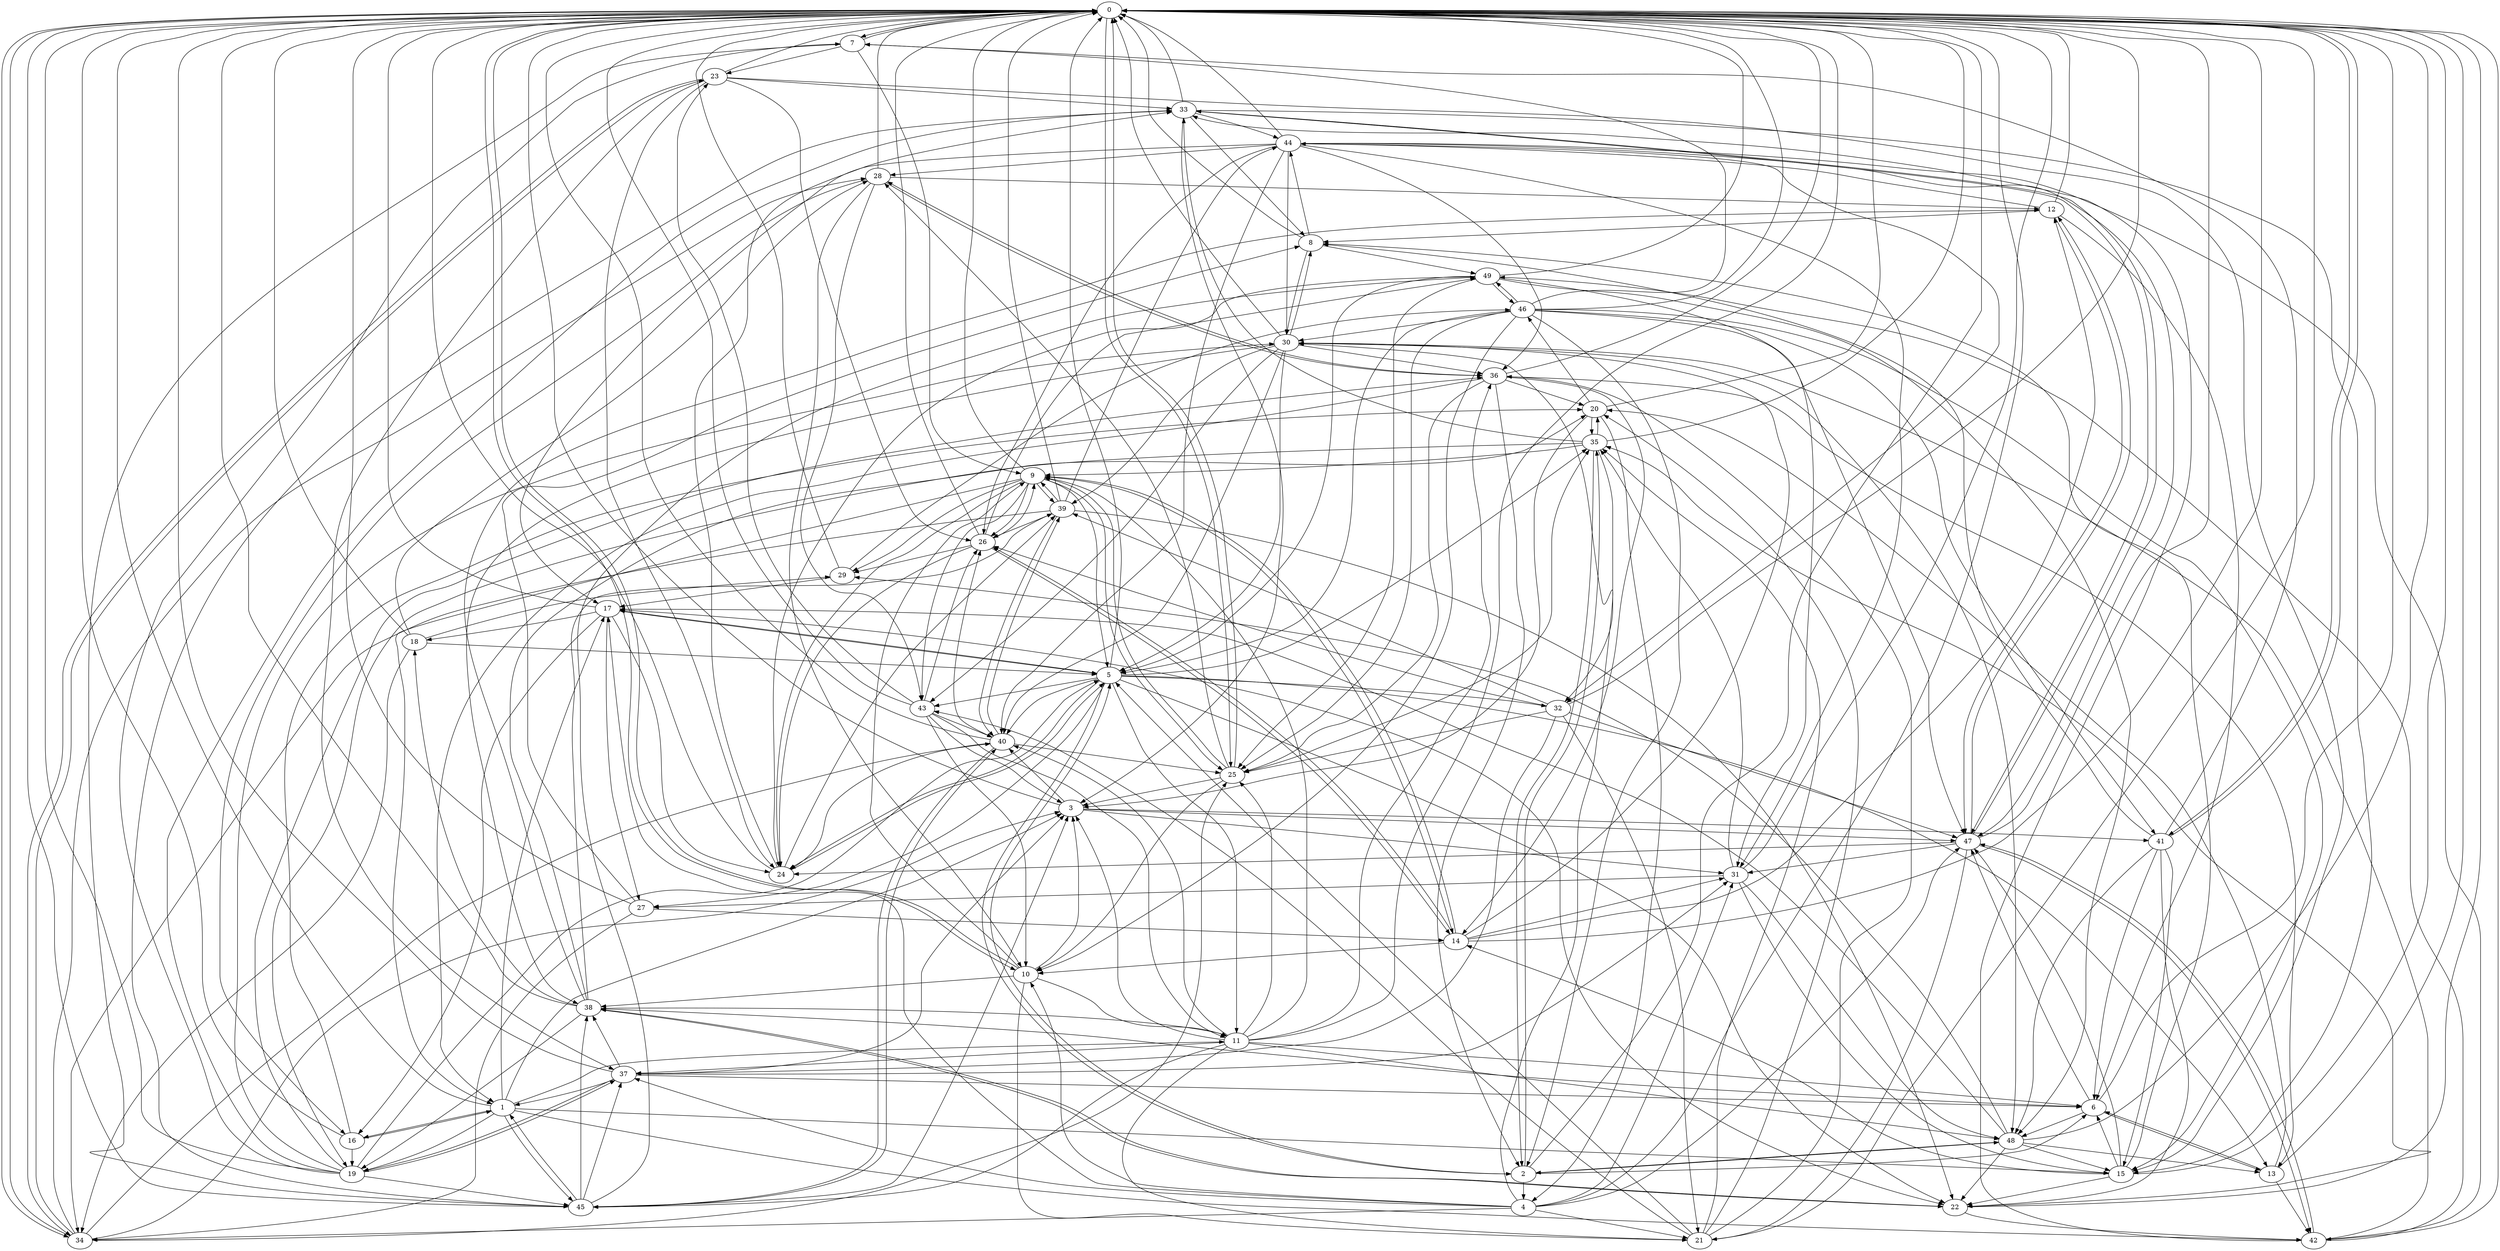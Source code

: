 strict digraph "" {
	0	 [component_delay=3];
	7	 [component_delay=3];
	0 -> 7	 [wire_delay=1];
	10	 [component_delay=3];
	0 -> 10	 [wire_delay=1];
	25	 [component_delay=3];
	0 -> 25	 [wire_delay=1];
	34	 [component_delay=3];
	0 -> 34	 [wire_delay=1];
	41	 [component_delay=3];
	0 -> 41	 [wire_delay=1];
	1	 [component_delay=3];
	1 -> 0	 [wire_delay=1];
	3	 [component_delay=3];
	1 -> 3	 [wire_delay=1];
	11	 [component_delay=3];
	1 -> 11	 [wire_delay=1];
	15	 [component_delay=3];
	1 -> 15	 [wire_delay=1];
	16	 [component_delay=3];
	1 -> 16	 [wire_delay=1];
	17	 [component_delay=3];
	1 -> 17	 [wire_delay=1];
	19	 [component_delay=3];
	1 -> 19	 [wire_delay=1];
	42	 [component_delay=3];
	1 -> 42	 [wire_delay=1];
	45	 [component_delay=3];
	1 -> 45	 [wire_delay=1];
	2	 [component_delay=3];
	2 -> 0	 [wire_delay=1];
	4	 [component_delay=3];
	2 -> 4	 [wire_delay=1];
	5	 [component_delay=3];
	2 -> 5	 [wire_delay=1];
	6	 [component_delay=3];
	2 -> 6	 [wire_delay=1];
	35	 [component_delay=3];
	2 -> 35	 [wire_delay=1];
	48	 [component_delay=3];
	2 -> 48	 [wire_delay=1];
	3 -> 0	 [wire_delay=1];
	31	 [component_delay=3];
	3 -> 31	 [wire_delay=1];
	40	 [component_delay=3];
	3 -> 40	 [wire_delay=1];
	3 -> 41	 [wire_delay=1];
	47	 [component_delay=3];
	3 -> 47	 [wire_delay=1];
	4 -> 0	 [wire_delay=1];
	4 -> 10	 [wire_delay=1];
	4 -> 17	 [wire_delay=1];
	21	 [component_delay=3];
	4 -> 21	 [wire_delay=1];
	30	 [component_delay=3];
	4 -> 30	 [wire_delay=1];
	4 -> 31	 [wire_delay=1];
	4 -> 34	 [wire_delay=1];
	37	 [component_delay=3];
	4 -> 37	 [wire_delay=1];
	4 -> 47	 [wire_delay=1];
	5 -> 0	 [wire_delay=1];
	5 -> 2	 [wire_delay=1];
	5 -> 11	 [wire_delay=1];
	13	 [component_delay=3];
	5 -> 13	 [wire_delay=1];
	5 -> 17	 [wire_delay=1];
	22	 [component_delay=3];
	5 -> 22	 [wire_delay=1];
	24	 [component_delay=3];
	5 -> 24	 [wire_delay=1];
	27	 [component_delay=3];
	5 -> 27	 [wire_delay=1];
	32	 [component_delay=3];
	5 -> 32	 [wire_delay=1];
	5 -> 35	 [wire_delay=1];
	5 -> 40	 [wire_delay=1];
	43	 [component_delay=3];
	5 -> 43	 [wire_delay=1];
	6 -> 0	 [wire_delay=1];
	6 -> 13	 [wire_delay=1];
	38	 [component_delay=3];
	6 -> 38	 [wire_delay=1];
	6 -> 47	 [wire_delay=1];
	6 -> 48	 [wire_delay=1];
	7 -> 0	 [wire_delay=1];
	9	 [component_delay=3];
	7 -> 9	 [wire_delay=1];
	23	 [component_delay=3];
	7 -> 23	 [wire_delay=1];
	7 -> 45	 [wire_delay=1];
	8	 [component_delay=3];
	8 -> 0	 [wire_delay=1];
	8 -> 30	 [wire_delay=1];
	44	 [component_delay=3];
	8 -> 44	 [wire_delay=1];
	49	 [component_delay=3];
	8 -> 49	 [wire_delay=1];
	9 -> 0	 [wire_delay=1];
	9 -> 1	 [wire_delay=1];
	9 -> 5	 [wire_delay=1];
	14	 [component_delay=3];
	9 -> 14	 [wire_delay=1];
	9 -> 24	 [wire_delay=1];
	9 -> 25	 [wire_delay=1];
	26	 [component_delay=3];
	9 -> 26	 [wire_delay=1];
	29	 [component_delay=3];
	9 -> 29	 [wire_delay=1];
	39	 [component_delay=3];
	9 -> 39	 [wire_delay=1];
	9 -> 43	 [wire_delay=1];
	10 -> 0	 [wire_delay=1];
	10 -> 3	 [wire_delay=1];
	10 -> 9	 [wire_delay=1];
	10 -> 11	 [wire_delay=1];
	10 -> 21	 [wire_delay=1];
	10 -> 38	 [wire_delay=1];
	11 -> 0	 [wire_delay=1];
	11 -> 3	 [wire_delay=1];
	11 -> 6	 [wire_delay=1];
	11 -> 9	 [wire_delay=1];
	11 -> 21	 [wire_delay=1];
	11 -> 25	 [wire_delay=1];
	36	 [component_delay=3];
	11 -> 36	 [wire_delay=1];
	11 -> 37	 [wire_delay=1];
	11 -> 40	 [wire_delay=1];
	11 -> 45	 [wire_delay=1];
	11 -> 48	 [wire_delay=1];
	12	 [component_delay=3];
	12 -> 0	 [wire_delay=1];
	12 -> 6	 [wire_delay=1];
	12 -> 8	 [wire_delay=1];
	12 -> 44	 [wire_delay=1];
	12 -> 47	 [wire_delay=1];
	13 -> 0	 [wire_delay=1];
	13 -> 6	 [wire_delay=1];
	20	 [component_delay=3];
	13 -> 20	 [wire_delay=1];
	13 -> 42	 [wire_delay=1];
	14 -> 0	 [wire_delay=1];
	14 -> 9	 [wire_delay=1];
	14 -> 10	 [wire_delay=1];
	14 -> 12	 [wire_delay=1];
	14 -> 26	 [wire_delay=1];
	14 -> 30	 [wire_delay=1];
	14 -> 31	 [wire_delay=1];
	15 -> 0	 [wire_delay=1];
	15 -> 6	 [wire_delay=1];
	15 -> 8	 [wire_delay=1];
	15 -> 14	 [wire_delay=1];
	15 -> 22	 [wire_delay=1];
	15 -> 47	 [wire_delay=1];
	16 -> 0	 [wire_delay=1];
	16 -> 1	 [wire_delay=1];
	16 -> 19	 [wire_delay=1];
	16 -> 20	 [wire_delay=1];
	17 -> 0	 [wire_delay=1];
	17 -> 5	 [wire_delay=1];
	17 -> 16	 [wire_delay=1];
	18	 [component_delay=3];
	17 -> 18	 [wire_delay=1];
	17 -> 22	 [wire_delay=1];
	17 -> 24	 [wire_delay=1];
	17 -> 27	 [wire_delay=1];
	18 -> 0	 [wire_delay=1];
	18 -> 5	 [wire_delay=1];
	28	 [component_delay=3];
	18 -> 28	 [wire_delay=1];
	18 -> 29	 [wire_delay=1];
	18 -> 34	 [wire_delay=1];
	19 -> 0	 [wire_delay=1];
	19 -> 5	 [wire_delay=1];
	19 -> 7	 [wire_delay=1];
	19 -> 30	 [wire_delay=1];
	33	 [component_delay=3];
	19 -> 33	 [wire_delay=1];
	19 -> 36	 [wire_delay=1];
	19 -> 37	 [wire_delay=1];
	19 -> 45	 [wire_delay=1];
	20 -> 0	 [wire_delay=1];
	20 -> 3	 [wire_delay=1];
	20 -> 4	 [wire_delay=1];
	20 -> 35	 [wire_delay=1];
	46	 [component_delay=3];
	20 -> 46	 [wire_delay=1];
	21 -> 0	 [wire_delay=1];
	21 -> 5	 [wire_delay=1];
	21 -> 20	 [wire_delay=1];
	21 -> 35	 [wire_delay=1];
	21 -> 36	 [wire_delay=1];
	21 -> 43	 [wire_delay=1];
	22 -> 0	 [wire_delay=1];
	22 -> 35	 [wire_delay=1];
	22 -> 38	 [wire_delay=1];
	22 -> 42	 [wire_delay=1];
	23 -> 0	 [wire_delay=1];
	23 -> 15	 [wire_delay=1];
	23 -> 24	 [wire_delay=1];
	23 -> 26	 [wire_delay=1];
	23 -> 33	 [wire_delay=1];
	23 -> 34	 [wire_delay=1];
	23 -> 37	 [wire_delay=1];
	24 -> 0	 [wire_delay=1];
	24 -> 5	 [wire_delay=1];
	24 -> 33	 [wire_delay=1];
	24 -> 39	 [wire_delay=1];
	25 -> 0	 [wire_delay=1];
	25 -> 3	 [wire_delay=1];
	25 -> 9	 [wire_delay=1];
	25 -> 10	 [wire_delay=1];
	25 -> 28	 [wire_delay=1];
	25 -> 35	 [wire_delay=1];
	26 -> 0	 [wire_delay=1];
	26 -> 9	 [wire_delay=1];
	26 -> 14	 [wire_delay=1];
	26 -> 24	 [wire_delay=1];
	26 -> 29	 [wire_delay=1];
	26 -> 49	 [wire_delay=1];
	27 -> 0	 [wire_delay=1];
	27 -> 8	 [wire_delay=1];
	27 -> 14	 [wire_delay=1];
	27 -> 34	 [wire_delay=1];
	28 -> 0	 [wire_delay=1];
	28 -> 10	 [wire_delay=1];
	28 -> 12	 [wire_delay=1];
	28 -> 16	 [wire_delay=1];
	28 -> 36	 [wire_delay=1];
	28 -> 43	 [wire_delay=1];
	29 -> 0	 [wire_delay=1];
	29 -> 17	 [wire_delay=1];
	29 -> 46	 [wire_delay=1];
	30 -> 0	 [wire_delay=1];
	30 -> 5	 [wire_delay=1];
	30 -> 8	 [wire_delay=1];
	30 -> 36	 [wire_delay=1];
	30 -> 38	 [wire_delay=1];
	30 -> 39	 [wire_delay=1];
	30 -> 40	 [wire_delay=1];
	30 -> 43	 [wire_delay=1];
	30 -> 48	 [wire_delay=1];
	31 -> 0	 [wire_delay=1];
	31 -> 15	 [wire_delay=1];
	31 -> 27	 [wire_delay=1];
	31 -> 35	 [wire_delay=1];
	31 -> 48	 [wire_delay=1];
	32 -> 0	 [wire_delay=1];
	32 -> 21	 [wire_delay=1];
	32 -> 25	 [wire_delay=1];
	32 -> 26	 [wire_delay=1];
	32 -> 37	 [wire_delay=1];
	32 -> 39	 [wire_delay=1];
	32 -> 47	 [wire_delay=1];
	33 -> 0	 [wire_delay=1];
	33 -> 3	 [wire_delay=1];
	33 -> 8	 [wire_delay=1];
	33 -> 15	 [wire_delay=1];
	33 -> 44	 [wire_delay=1];
	33 -> 47	 [wire_delay=1];
	34 -> 0	 [wire_delay=1];
	34 -> 3	 [wire_delay=1];
	34 -> 23	 [wire_delay=1];
	34 -> 25	 [wire_delay=1];
	34 -> 28	 [wire_delay=1];
	34 -> 40	 [wire_delay=1];
	35 -> 0	 [wire_delay=1];
	35 -> 2	 [wire_delay=1];
	35 -> 9	 [wire_delay=1];
	35 -> 19	 [wire_delay=1];
	35 -> 20	 [wire_delay=1];
	35 -> 32	 [wire_delay=1];
	35 -> 33	 [wire_delay=1];
	36 -> 0	 [wire_delay=1];
	36 -> 1	 [wire_delay=1];
	36 -> 2	 [wire_delay=1];
	36 -> 13	 [wire_delay=1];
	36 -> 14	 [wire_delay=1];
	36 -> 20	 [wire_delay=1];
	36 -> 25	 [wire_delay=1];
	36 -> 28	 [wire_delay=1];
	37 -> 0	 [wire_delay=1];
	37 -> 1	 [wire_delay=1];
	37 -> 3	 [wire_delay=1];
	37 -> 6	 [wire_delay=1];
	37 -> 19	 [wire_delay=1];
	37 -> 31	 [wire_delay=1];
	37 -> 38	 [wire_delay=1];
	38 -> 0	 [wire_delay=1];
	38 -> 11	 [wire_delay=1];
	38 -> 12	 [wire_delay=1];
	38 -> 18	 [wire_delay=1];
	38 -> 19	 [wire_delay=1];
	38 -> 20	 [wire_delay=1];
	38 -> 22	 [wire_delay=1];
	38 -> 39	 [wire_delay=1];
	39 -> 0	 [wire_delay=1];
	39 -> 9	 [wire_delay=1];
	39 -> 22	 [wire_delay=1];
	39 -> 26	 [wire_delay=1];
	39 -> 34	 [wire_delay=1];
	39 -> 40	 [wire_delay=1];
	39 -> 44	 [wire_delay=1];
	40 -> 0	 [wire_delay=1];
	40 -> 24	 [wire_delay=1];
	40 -> 25	 [wire_delay=1];
	40 -> 26	 [wire_delay=1];
	40 -> 39	 [wire_delay=1];
	40 -> 45	 [wire_delay=1];
	41 -> 0	 [wire_delay=1];
	41 -> 6	 [wire_delay=1];
	41 -> 7	 [wire_delay=1];
	41 -> 8	 [wire_delay=1];
	41 -> 15	 [wire_delay=1];
	41 -> 22	 [wire_delay=1];
	41 -> 48	 [wire_delay=1];
	42 -> 0	 [wire_delay=1];
	42 -> 30	 [wire_delay=1];
	42 -> 33	 [wire_delay=1];
	42 -> 47	 [wire_delay=1];
	42 -> 49	 [wire_delay=1];
	43 -> 0	 [wire_delay=1];
	43 -> 3	 [wire_delay=1];
	43 -> 10	 [wire_delay=1];
	43 -> 11	 [wire_delay=1];
	43 -> 23	 [wire_delay=1];
	43 -> 26	 [wire_delay=1];
	43 -> 40	 [wire_delay=1];
	44 -> 0	 [wire_delay=1];
	44 -> 17	 [wire_delay=1];
	44 -> 26	 [wire_delay=1];
	44 -> 28	 [wire_delay=1];
	44 -> 30	 [wire_delay=1];
	44 -> 31	 [wire_delay=1];
	44 -> 32	 [wire_delay=1];
	44 -> 36	 [wire_delay=1];
	44 -> 40	 [wire_delay=1];
	44 -> 42	 [wire_delay=1];
	44 -> 47	 [wire_delay=1];
	45 -> 0	 [wire_delay=1];
	45 -> 1	 [wire_delay=1];
	45 -> 3	 [wire_delay=1];
	45 -> 33	 [wire_delay=1];
	45 -> 37	 [wire_delay=1];
	45 -> 38	 [wire_delay=1];
	45 -> 40	 [wire_delay=1];
	45 -> 49	 [wire_delay=1];
	46 -> 0	 [wire_delay=1];
	46 -> 2	 [wire_delay=1];
	46 -> 5	 [wire_delay=1];
	46 -> 7	 [wire_delay=1];
	46 -> 10	 [wire_delay=1];
	46 -> 15	 [wire_delay=1];
	46 -> 25	 [wire_delay=1];
	46 -> 30	 [wire_delay=1];
	46 -> 41	 [wire_delay=1];
	46 -> 47	 [wire_delay=1];
	46 -> 49	 [wire_delay=1];
	47 -> 0	 [wire_delay=1];
	47 -> 12	 [wire_delay=1];
	47 -> 21	 [wire_delay=1];
	47 -> 24	 [wire_delay=1];
	47 -> 31	 [wire_delay=1];
	47 -> 33	 [wire_delay=1];
	47 -> 42	 [wire_delay=1];
	48 -> 0	 [wire_delay=1];
	48 -> 2	 [wire_delay=1];
	48 -> 13	 [wire_delay=1];
	48 -> 15	 [wire_delay=1];
	48 -> 17	 [wire_delay=1];
	48 -> 22	 [wire_delay=1];
	48 -> 29	 [wire_delay=1];
	49 -> 0	 [wire_delay=1];
	49 -> 5	 [wire_delay=1];
	49 -> 24	 [wire_delay=1];
	49 -> 25	 [wire_delay=1];
	49 -> 31	 [wire_delay=1];
	49 -> 46	 [wire_delay=1];
	49 -> 48	 [wire_delay=1];
}
